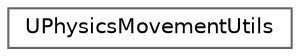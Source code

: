 digraph "Graphical Class Hierarchy"
{
 // INTERACTIVE_SVG=YES
 // LATEX_PDF_SIZE
  bgcolor="transparent";
  edge [fontname=Helvetica,fontsize=10,labelfontname=Helvetica,labelfontsize=10];
  node [fontname=Helvetica,fontsize=10,shape=box,height=0.2,width=0.4];
  rankdir="LR";
  Node0 [id="Node000000",label="UPhysicsMovementUtils",height=0.2,width=0.4,color="grey40", fillcolor="white", style="filled",URL="$d6/d06/classUPhysicsMovementUtils.html",tooltip="PhysicsMovementUtils: a collection of stateless static functions for a variety of physics movement-re..."];
}
